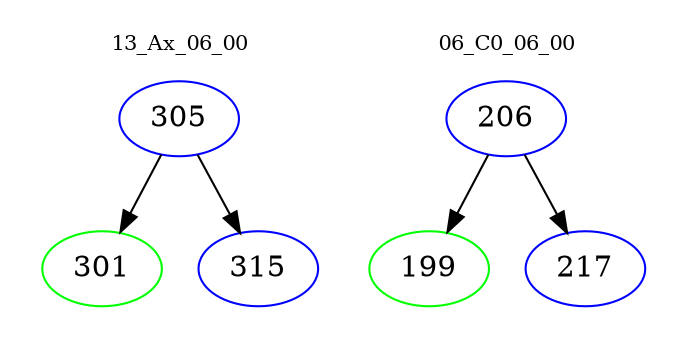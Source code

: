 digraph{
subgraph cluster_0 {
color = white
label = "13_Ax_06_00";
fontsize=10;
T0_305 [label="305", color="blue"]
T0_305 -> T0_301 [color="black"]
T0_301 [label="301", color="green"]
T0_305 -> T0_315 [color="black"]
T0_315 [label="315", color="blue"]
}
subgraph cluster_1 {
color = white
label = "06_C0_06_00";
fontsize=10;
T1_206 [label="206", color="blue"]
T1_206 -> T1_199 [color="black"]
T1_199 [label="199", color="green"]
T1_206 -> T1_217 [color="black"]
T1_217 [label="217", color="blue"]
}
}
